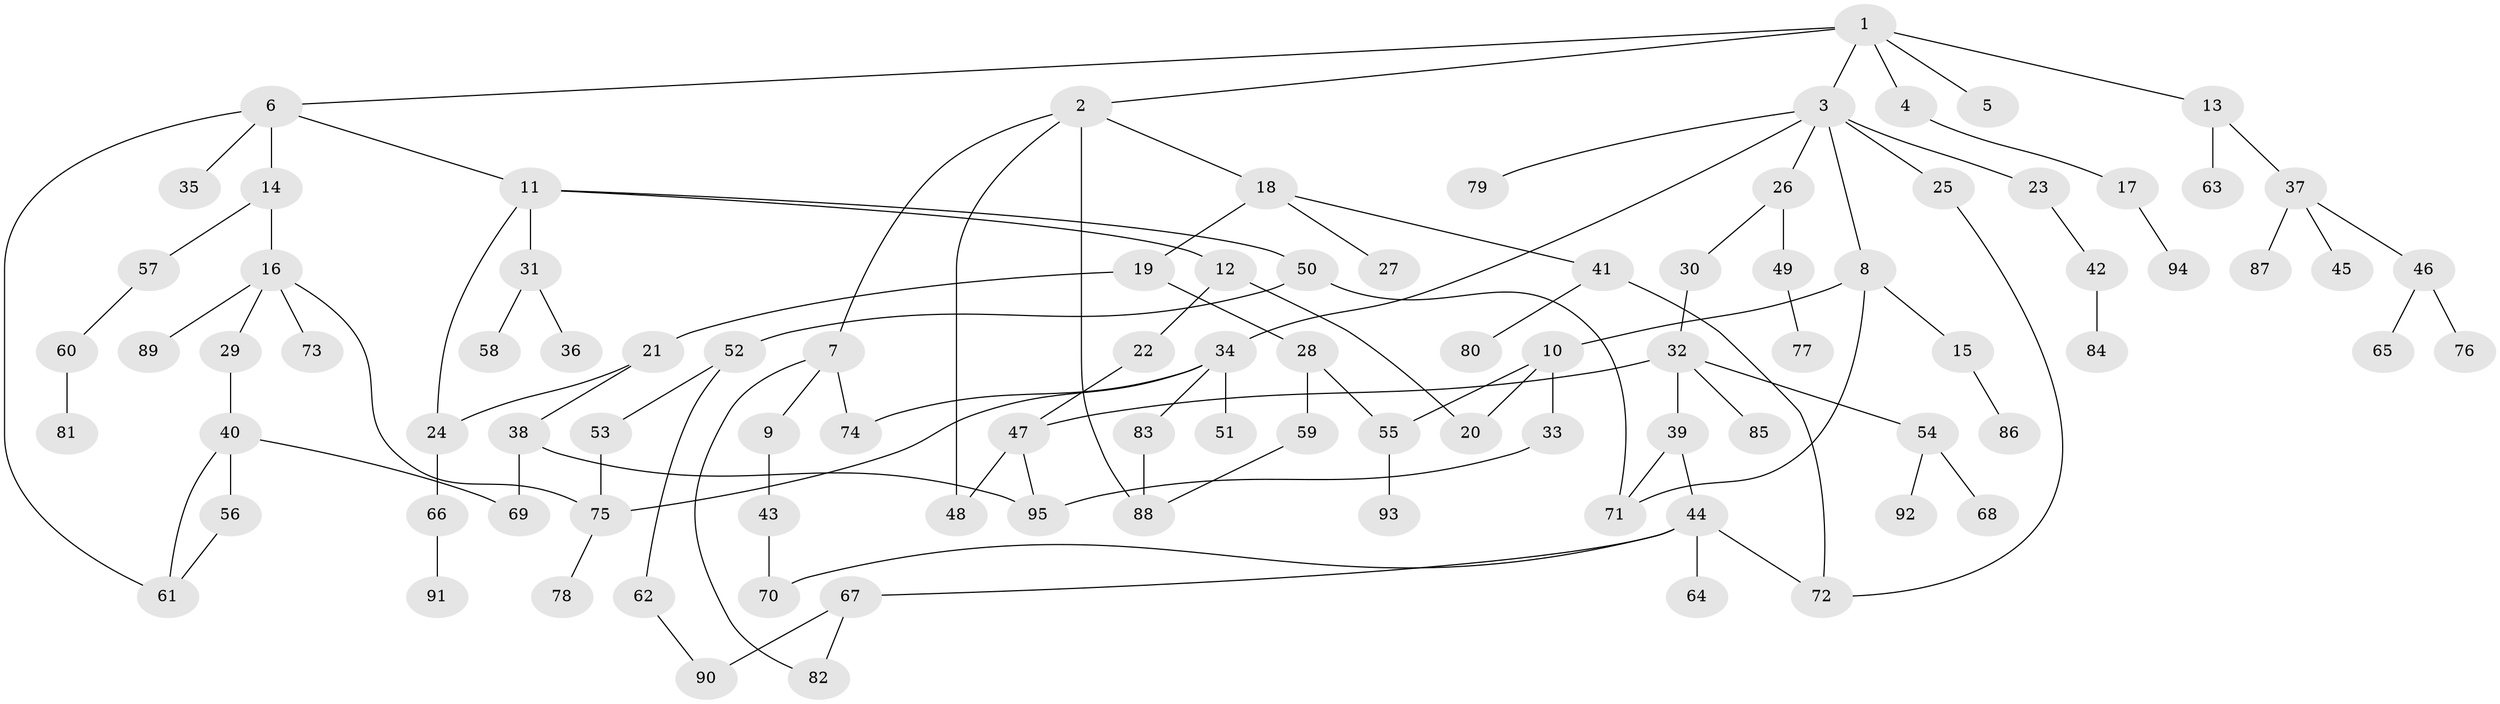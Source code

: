 // Generated by graph-tools (version 1.1) at 2025/49/03/09/25 03:49:24]
// undirected, 95 vertices, 116 edges
graph export_dot {
graph [start="1"]
  node [color=gray90,style=filled];
  1;
  2;
  3;
  4;
  5;
  6;
  7;
  8;
  9;
  10;
  11;
  12;
  13;
  14;
  15;
  16;
  17;
  18;
  19;
  20;
  21;
  22;
  23;
  24;
  25;
  26;
  27;
  28;
  29;
  30;
  31;
  32;
  33;
  34;
  35;
  36;
  37;
  38;
  39;
  40;
  41;
  42;
  43;
  44;
  45;
  46;
  47;
  48;
  49;
  50;
  51;
  52;
  53;
  54;
  55;
  56;
  57;
  58;
  59;
  60;
  61;
  62;
  63;
  64;
  65;
  66;
  67;
  68;
  69;
  70;
  71;
  72;
  73;
  74;
  75;
  76;
  77;
  78;
  79;
  80;
  81;
  82;
  83;
  84;
  85;
  86;
  87;
  88;
  89;
  90;
  91;
  92;
  93;
  94;
  95;
  1 -- 2;
  1 -- 3;
  1 -- 4;
  1 -- 5;
  1 -- 6;
  1 -- 13;
  2 -- 7;
  2 -- 18;
  2 -- 88;
  2 -- 48;
  3 -- 8;
  3 -- 23;
  3 -- 25;
  3 -- 26;
  3 -- 34;
  3 -- 79;
  4 -- 17;
  6 -- 11;
  6 -- 14;
  6 -- 35;
  6 -- 61;
  7 -- 9;
  7 -- 74;
  7 -- 82;
  8 -- 10;
  8 -- 15;
  8 -- 71;
  9 -- 43;
  10 -- 20;
  10 -- 33;
  10 -- 55;
  11 -- 12;
  11 -- 31;
  11 -- 50;
  11 -- 24;
  12 -- 22;
  12 -- 20;
  13 -- 37;
  13 -- 63;
  14 -- 16;
  14 -- 57;
  15 -- 86;
  16 -- 29;
  16 -- 73;
  16 -- 75;
  16 -- 89;
  17 -- 94;
  18 -- 19;
  18 -- 27;
  18 -- 41;
  19 -- 21;
  19 -- 28;
  21 -- 24;
  21 -- 38;
  22 -- 47;
  23 -- 42;
  24 -- 66;
  25 -- 72;
  26 -- 30;
  26 -- 49;
  28 -- 59;
  28 -- 55;
  29 -- 40;
  30 -- 32;
  31 -- 36;
  31 -- 58;
  32 -- 39;
  32 -- 47;
  32 -- 54;
  32 -- 85;
  33 -- 95;
  34 -- 51;
  34 -- 83;
  34 -- 75;
  34 -- 74;
  37 -- 45;
  37 -- 46;
  37 -- 87;
  38 -- 69;
  38 -- 95;
  39 -- 44;
  39 -- 71;
  40 -- 56;
  40 -- 69;
  40 -- 61;
  41 -- 80;
  41 -- 72;
  42 -- 84;
  43 -- 70;
  44 -- 64;
  44 -- 67;
  44 -- 70;
  44 -- 72;
  46 -- 65;
  46 -- 76;
  47 -- 48;
  47 -- 95;
  49 -- 77;
  50 -- 52;
  50 -- 71;
  52 -- 53;
  52 -- 62;
  53 -- 75;
  54 -- 68;
  54 -- 92;
  55 -- 93;
  56 -- 61;
  57 -- 60;
  59 -- 88;
  60 -- 81;
  62 -- 90;
  66 -- 91;
  67 -- 90;
  67 -- 82;
  75 -- 78;
  83 -- 88;
}
